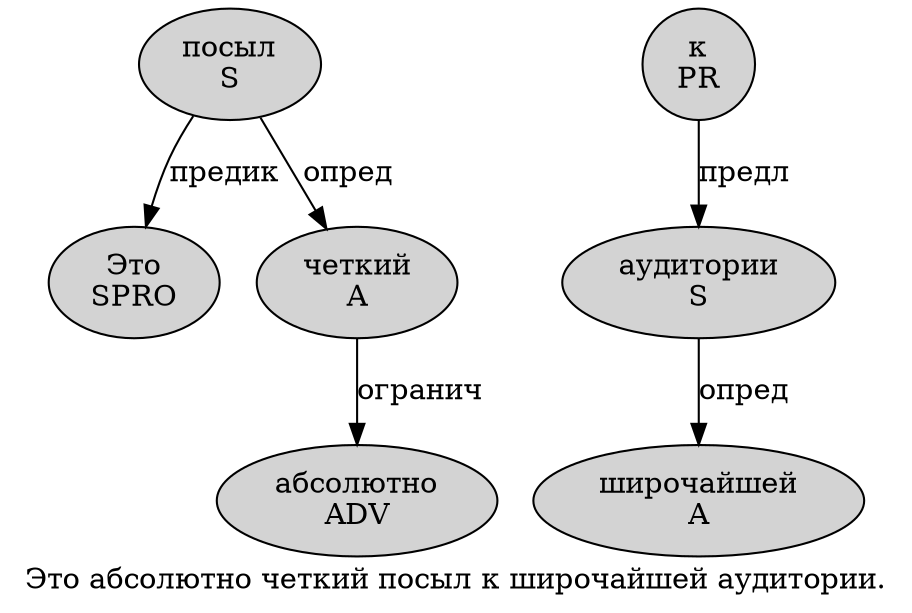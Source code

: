 digraph SENTENCE_4261 {
	graph [label="Это абсолютно четкий посыл к широчайшей аудитории."]
	node [style=filled]
		0 [label="Это
SPRO" color="" fillcolor=lightgray penwidth=1 shape=ellipse]
		1 [label="абсолютно
ADV" color="" fillcolor=lightgray penwidth=1 shape=ellipse]
		2 [label="четкий
A" color="" fillcolor=lightgray penwidth=1 shape=ellipse]
		3 [label="посыл
S" color="" fillcolor=lightgray penwidth=1 shape=ellipse]
		4 [label="к
PR" color="" fillcolor=lightgray penwidth=1 shape=ellipse]
		5 [label="широчайшей
A" color="" fillcolor=lightgray penwidth=1 shape=ellipse]
		6 [label="аудитории
S" color="" fillcolor=lightgray penwidth=1 shape=ellipse]
			2 -> 1 [label="огранич"]
			3 -> 0 [label="предик"]
			3 -> 2 [label="опред"]
			4 -> 6 [label="предл"]
			6 -> 5 [label="опред"]
}